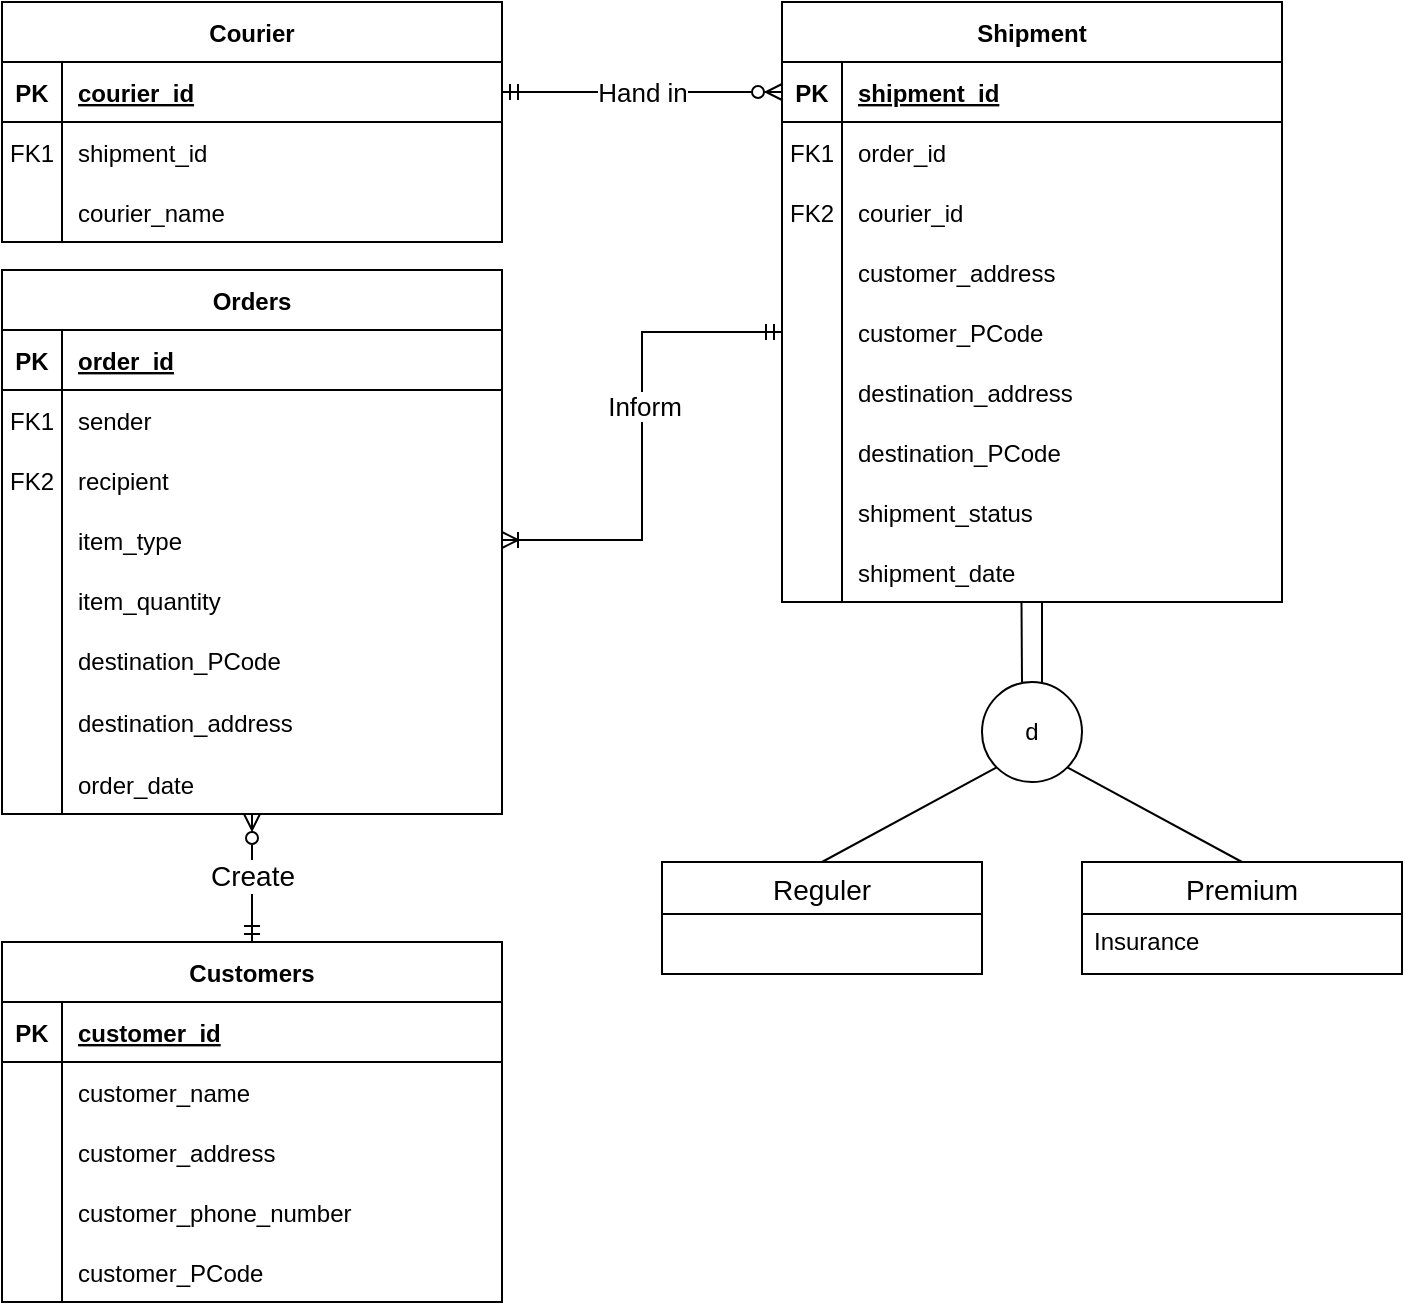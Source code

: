 <mxfile version="15.8.7" type="google" pages="3"><diagram id="R2lEEEUBdFMjLlhIrx00" name="ERD"><mxGraphModel dx="1381" dy="774" grid="1" gridSize="10" guides="1" tooltips="1" connect="1" arrows="1" fold="1" page="1" pageScale="1" pageWidth="827" pageHeight="1169" math="0" shadow="0" extFonts="Permanent Marker^https://fonts.googleapis.com/css?family=Permanent+Marker"><root><mxCell id="0"/><mxCell id="1" parent="0"/><mxCell id="C-vyLk0tnHw3VtMMgP7b-2" value="Orders" style="shape=table;startSize=30;container=1;collapsible=1;childLayout=tableLayout;fixedRows=1;rowLines=0;fontStyle=1;align=center;resizeLast=1;" parent="1" vertex="1"><mxGeometry x="20" y="164" width="250" height="272" as="geometry"><mxRectangle x="60" y="418" width="70" height="30" as="alternateBounds"/></mxGeometry></mxCell><mxCell id="C-vyLk0tnHw3VtMMgP7b-3" value="" style="shape=partialRectangle;collapsible=0;dropTarget=0;pointerEvents=0;fillColor=none;points=[[0,0.5],[1,0.5]];portConstraint=eastwest;top=0;left=0;right=0;bottom=1;" parent="C-vyLk0tnHw3VtMMgP7b-2" vertex="1"><mxGeometry y="30" width="250" height="30" as="geometry"/></mxCell><mxCell id="C-vyLk0tnHw3VtMMgP7b-4" value="PK" style="shape=partialRectangle;overflow=hidden;connectable=0;fillColor=none;top=0;left=0;bottom=0;right=0;fontStyle=1;" parent="C-vyLk0tnHw3VtMMgP7b-3" vertex="1"><mxGeometry width="30" height="30" as="geometry"><mxRectangle width="30" height="30" as="alternateBounds"/></mxGeometry></mxCell><mxCell id="C-vyLk0tnHw3VtMMgP7b-5" value="order_id" style="shape=partialRectangle;overflow=hidden;connectable=0;fillColor=none;top=0;left=0;bottom=0;right=0;align=left;spacingLeft=6;fontStyle=5;" parent="C-vyLk0tnHw3VtMMgP7b-3" vertex="1"><mxGeometry x="30" width="220" height="30" as="geometry"><mxRectangle width="220" height="30" as="alternateBounds"/></mxGeometry></mxCell><mxCell id="C-vyLk0tnHw3VtMMgP7b-6" value="" style="shape=partialRectangle;collapsible=0;dropTarget=0;pointerEvents=0;fillColor=none;points=[[0,0.5],[1,0.5]];portConstraint=eastwest;top=0;left=0;right=0;bottom=0;" parent="C-vyLk0tnHw3VtMMgP7b-2" vertex="1"><mxGeometry y="60" width="250" height="30" as="geometry"/></mxCell><mxCell id="C-vyLk0tnHw3VtMMgP7b-7" value="FK1" style="shape=partialRectangle;overflow=hidden;connectable=0;fillColor=none;top=0;left=0;bottom=0;right=0;" parent="C-vyLk0tnHw3VtMMgP7b-6" vertex="1"><mxGeometry width="30" height="30" as="geometry"><mxRectangle width="30" height="30" as="alternateBounds"/></mxGeometry></mxCell><mxCell id="C-vyLk0tnHw3VtMMgP7b-8" value="sender" style="shape=partialRectangle;overflow=hidden;connectable=0;fillColor=none;top=0;left=0;bottom=0;right=0;align=left;spacingLeft=6;" parent="C-vyLk0tnHw3VtMMgP7b-6" vertex="1"><mxGeometry x="30" width="220" height="30" as="geometry"><mxRectangle width="220" height="30" as="alternateBounds"/></mxGeometry></mxCell><mxCell id="8fF_srTrMdyULCD90t0r-6" value="" style="shape=partialRectangle;collapsible=0;dropTarget=0;pointerEvents=0;fillColor=none;top=0;left=0;bottom=0;right=0;points=[[0,0.5],[1,0.5]];portConstraint=eastwest;" parent="C-vyLk0tnHw3VtMMgP7b-2" vertex="1"><mxGeometry y="90" width="250" height="30" as="geometry"/></mxCell><mxCell id="8fF_srTrMdyULCD90t0r-7" value="FK2" style="shape=partialRectangle;connectable=0;fillColor=none;top=0;left=0;bottom=0;right=0;fontStyle=0;overflow=hidden;" parent="8fF_srTrMdyULCD90t0r-6" vertex="1"><mxGeometry width="30" height="30" as="geometry"><mxRectangle width="30" height="30" as="alternateBounds"/></mxGeometry></mxCell><mxCell id="8fF_srTrMdyULCD90t0r-8" value="recipient" style="shape=partialRectangle;connectable=0;fillColor=none;top=0;left=0;bottom=0;right=0;align=left;spacingLeft=6;fontStyle=0;overflow=hidden;" parent="8fF_srTrMdyULCD90t0r-6" vertex="1"><mxGeometry x="30" width="220" height="30" as="geometry"><mxRectangle width="220" height="30" as="alternateBounds"/></mxGeometry></mxCell><mxCell id="Jbs3caWbMeSFzhspMpIc-8" value="" style="shape=partialRectangle;collapsible=0;dropTarget=0;pointerEvents=0;fillColor=none;top=0;left=0;bottom=0;right=0;points=[[0,0.5],[1,0.5]];portConstraint=eastwest;" parent="C-vyLk0tnHw3VtMMgP7b-2" vertex="1"><mxGeometry y="120" width="250" height="30" as="geometry"/></mxCell><mxCell id="Jbs3caWbMeSFzhspMpIc-9" value="" style="shape=partialRectangle;connectable=0;fillColor=none;top=0;left=0;bottom=0;right=0;editable=1;overflow=hidden;" parent="Jbs3caWbMeSFzhspMpIc-8" vertex="1"><mxGeometry width="30" height="30" as="geometry"><mxRectangle width="30" height="30" as="alternateBounds"/></mxGeometry></mxCell><mxCell id="Jbs3caWbMeSFzhspMpIc-10" value="item_type" style="shape=partialRectangle;connectable=0;fillColor=none;top=0;left=0;bottom=0;right=0;align=left;spacingLeft=6;overflow=hidden;" parent="Jbs3caWbMeSFzhspMpIc-8" vertex="1"><mxGeometry x="30" width="220" height="30" as="geometry"><mxRectangle width="220" height="30" as="alternateBounds"/></mxGeometry></mxCell><mxCell id="vT1didpqwzr0AtC4_oEG-11" value="" style="shape=partialRectangle;collapsible=0;dropTarget=0;pointerEvents=0;fillColor=none;top=0;left=0;bottom=0;right=0;points=[[0,0.5],[1,0.5]];portConstraint=eastwest;fontSize=12;strokeColor=default;" parent="C-vyLk0tnHw3VtMMgP7b-2" vertex="1"><mxGeometry y="150" width="250" height="30" as="geometry"/></mxCell><mxCell id="vT1didpqwzr0AtC4_oEG-12" value="" style="shape=partialRectangle;connectable=0;fillColor=none;top=0;left=0;bottom=0;right=0;editable=1;overflow=hidden;fontSize=12;strokeColor=default;" parent="vT1didpqwzr0AtC4_oEG-11" vertex="1"><mxGeometry width="30" height="30" as="geometry"><mxRectangle width="30" height="30" as="alternateBounds"/></mxGeometry></mxCell><mxCell id="vT1didpqwzr0AtC4_oEG-13" value="item_quantity" style="shape=partialRectangle;connectable=0;fillColor=none;top=0;left=0;bottom=0;right=0;align=left;spacingLeft=6;overflow=hidden;fontSize=12;strokeColor=default;" parent="vT1didpqwzr0AtC4_oEG-11" vertex="1"><mxGeometry x="30" width="220" height="30" as="geometry"><mxRectangle width="220" height="30" as="alternateBounds"/></mxGeometry></mxCell><mxCell id="WpVJ-jAmhZkUrGAzKl-u-2" value="" style="shape=partialRectangle;collapsible=0;dropTarget=0;pointerEvents=0;fillColor=none;top=0;left=0;bottom=0;right=0;points=[[0,0.5],[1,0.5]];portConstraint=eastwest;fontSize=12;strokeColor=default;" parent="C-vyLk0tnHw3VtMMgP7b-2" vertex="1"><mxGeometry y="180" width="250" height="30" as="geometry"/></mxCell><mxCell id="WpVJ-jAmhZkUrGAzKl-u-3" value="" style="shape=partialRectangle;connectable=0;fillColor=none;top=0;left=0;bottom=0;right=0;editable=1;overflow=hidden;fontSize=12;strokeColor=default;" parent="WpVJ-jAmhZkUrGAzKl-u-2" vertex="1"><mxGeometry width="30" height="30" as="geometry"><mxRectangle width="30" height="30" as="alternateBounds"/></mxGeometry></mxCell><mxCell id="WpVJ-jAmhZkUrGAzKl-u-4" value="destination_PCode" style="shape=partialRectangle;connectable=0;fillColor=none;top=0;left=0;bottom=0;right=0;align=left;spacingLeft=6;overflow=hidden;fontSize=12;strokeColor=default;" parent="WpVJ-jAmhZkUrGAzKl-u-2" vertex="1"><mxGeometry x="30" width="220" height="30" as="geometry"><mxRectangle width="220" height="30" as="alternateBounds"/></mxGeometry></mxCell><mxCell id="Jbs3caWbMeSFzhspMpIc-11" value="" style="shape=partialRectangle;collapsible=0;dropTarget=0;pointerEvents=0;fillColor=none;top=0;left=0;bottom=0;right=0;points=[[0,0.5],[1,0.5]];portConstraint=eastwest;" parent="C-vyLk0tnHw3VtMMgP7b-2" vertex="1"><mxGeometry y="210" width="250" height="32" as="geometry"/></mxCell><mxCell id="Jbs3caWbMeSFzhspMpIc-12" value="" style="shape=partialRectangle;connectable=0;fillColor=none;top=0;left=0;bottom=0;right=0;editable=1;overflow=hidden;" parent="Jbs3caWbMeSFzhspMpIc-11" vertex="1"><mxGeometry width="30" height="32" as="geometry"><mxRectangle width="30" height="32" as="alternateBounds"/></mxGeometry></mxCell><mxCell id="Jbs3caWbMeSFzhspMpIc-13" value="destination_address" style="shape=partialRectangle;connectable=0;fillColor=none;top=0;left=0;bottom=0;right=0;align=left;spacingLeft=6;overflow=hidden;" parent="Jbs3caWbMeSFzhspMpIc-11" vertex="1"><mxGeometry x="30" width="220" height="32" as="geometry"><mxRectangle width="220" height="32" as="alternateBounds"/></mxGeometry></mxCell><mxCell id="ncizjh-vCL2Z44_5xZqJ-20" value="" style="shape=partialRectangle;collapsible=0;dropTarget=0;pointerEvents=0;fillColor=none;top=0;left=0;bottom=0;right=0;points=[[0,0.5],[1,0.5]];portConstraint=eastwest;fontSize=13;strokeColor=default;" parent="C-vyLk0tnHw3VtMMgP7b-2" vertex="1"><mxGeometry y="242" width="250" height="30" as="geometry"/></mxCell><mxCell id="ncizjh-vCL2Z44_5xZqJ-21" value="" style="shape=partialRectangle;connectable=0;fillColor=none;top=0;left=0;bottom=0;right=0;editable=1;overflow=hidden;fontSize=13;strokeColor=default;" parent="ncizjh-vCL2Z44_5xZqJ-20" vertex="1"><mxGeometry width="30" height="30" as="geometry"><mxRectangle width="30" height="30" as="alternateBounds"/></mxGeometry></mxCell><mxCell id="ncizjh-vCL2Z44_5xZqJ-22" value="order_date" style="shape=partialRectangle;connectable=0;fillColor=none;top=0;left=0;bottom=0;right=0;align=left;spacingLeft=6;overflow=hidden;fontSize=12;strokeColor=default;" parent="ncizjh-vCL2Z44_5xZqJ-20" vertex="1"><mxGeometry x="30" width="220" height="30" as="geometry"><mxRectangle width="220" height="30" as="alternateBounds"/></mxGeometry></mxCell><mxCell id="C-vyLk0tnHw3VtMMgP7b-13" value="Courier" style="shape=table;startSize=30;container=1;collapsible=1;childLayout=tableLayout;fixedRows=1;rowLines=0;fontStyle=1;align=center;resizeLast=1;" parent="1" vertex="1"><mxGeometry x="20" y="30" width="250" height="120" as="geometry"/></mxCell><mxCell id="C-vyLk0tnHw3VtMMgP7b-14" value="" style="shape=partialRectangle;collapsible=0;dropTarget=0;pointerEvents=0;fillColor=none;points=[[0,0.5],[1,0.5]];portConstraint=eastwest;top=0;left=0;right=0;bottom=1;" parent="C-vyLk0tnHw3VtMMgP7b-13" vertex="1"><mxGeometry y="30" width="250" height="30" as="geometry"/></mxCell><mxCell id="C-vyLk0tnHw3VtMMgP7b-15" value="PK" style="shape=partialRectangle;overflow=hidden;connectable=0;fillColor=none;top=0;left=0;bottom=0;right=0;fontStyle=1;" parent="C-vyLk0tnHw3VtMMgP7b-14" vertex="1"><mxGeometry width="30" height="30" as="geometry"><mxRectangle width="30" height="30" as="alternateBounds"/></mxGeometry></mxCell><mxCell id="C-vyLk0tnHw3VtMMgP7b-16" value="courier_id" style="shape=partialRectangle;overflow=hidden;connectable=0;fillColor=none;top=0;left=0;bottom=0;right=0;align=left;spacingLeft=6;fontStyle=5;" parent="C-vyLk0tnHw3VtMMgP7b-14" vertex="1"><mxGeometry x="30" width="220" height="30" as="geometry"><mxRectangle width="220" height="30" as="alternateBounds"/></mxGeometry></mxCell><mxCell id="C-vyLk0tnHw3VtMMgP7b-17" value="" style="shape=partialRectangle;collapsible=0;dropTarget=0;pointerEvents=0;fillColor=none;points=[[0,0.5],[1,0.5]];portConstraint=eastwest;top=0;left=0;right=0;bottom=0;" parent="C-vyLk0tnHw3VtMMgP7b-13" vertex="1"><mxGeometry y="60" width="250" height="30" as="geometry"/></mxCell><mxCell id="C-vyLk0tnHw3VtMMgP7b-18" value="FK1" style="shape=partialRectangle;overflow=hidden;connectable=0;fillColor=none;top=0;left=0;bottom=0;right=0;" parent="C-vyLk0tnHw3VtMMgP7b-17" vertex="1"><mxGeometry width="30" height="30" as="geometry"><mxRectangle width="30" height="30" as="alternateBounds"/></mxGeometry></mxCell><mxCell id="C-vyLk0tnHw3VtMMgP7b-19" value="shipment_id" style="shape=partialRectangle;overflow=hidden;connectable=0;fillColor=none;top=0;left=0;bottom=0;right=0;align=left;spacingLeft=6;" parent="C-vyLk0tnHw3VtMMgP7b-17" vertex="1"><mxGeometry x="30" width="220" height="30" as="geometry"><mxRectangle width="220" height="30" as="alternateBounds"/></mxGeometry></mxCell><mxCell id="Jbs3caWbMeSFzhspMpIc-14" value="" style="shape=partialRectangle;collapsible=0;dropTarget=0;pointerEvents=0;fillColor=none;top=0;left=0;bottom=0;right=0;points=[[0,0.5],[1,0.5]];portConstraint=eastwest;" parent="C-vyLk0tnHw3VtMMgP7b-13" vertex="1"><mxGeometry y="90" width="250" height="30" as="geometry"/></mxCell><mxCell id="Jbs3caWbMeSFzhspMpIc-15" value="" style="shape=partialRectangle;connectable=0;fillColor=none;top=0;left=0;bottom=0;right=0;editable=1;overflow=hidden;" parent="Jbs3caWbMeSFzhspMpIc-14" vertex="1"><mxGeometry width="30" height="30" as="geometry"><mxRectangle width="30" height="30" as="alternateBounds"/></mxGeometry></mxCell><mxCell id="Jbs3caWbMeSFzhspMpIc-16" value="courier_name" style="shape=partialRectangle;connectable=0;fillColor=none;top=0;left=0;bottom=0;right=0;align=left;spacingLeft=6;overflow=hidden;" parent="Jbs3caWbMeSFzhspMpIc-14" vertex="1"><mxGeometry x="30" width="220" height="30" as="geometry"><mxRectangle width="220" height="30" as="alternateBounds"/></mxGeometry></mxCell><mxCell id="W_cTdYuEQHFKqtjMRpfC-1" style="edgeStyle=orthogonalEdgeStyle;rounded=0;orthogonalLoop=1;jettySize=auto;html=1;exitX=0.5;exitY=0;exitDx=0;exitDy=0;entryX=0.5;entryY=1;entryDx=0;entryDy=0;endArrow=ERzeroToMany;endFill=0;startArrow=ERmandOne;startFill=0;" parent="1" source="C-vyLk0tnHw3VtMMgP7b-23" target="C-vyLk0tnHw3VtMMgP7b-2" edge="1"><mxGeometry relative="1" as="geometry"><mxPoint x="240" y="436" as="sourcePoint"/></mxGeometry></mxCell><mxCell id="ncizjh-vCL2Z44_5xZqJ-1" value="Create" style="edgeLabel;html=1;align=center;verticalAlign=middle;resizable=0;points=[];fontSize=14;" parent="W_cTdYuEQHFKqtjMRpfC-1" vertex="1" connectable="0"><mxGeometry x="-0.211" relative="1" as="geometry"><mxPoint y="-8" as="offset"/></mxGeometry></mxCell><mxCell id="C-vyLk0tnHw3VtMMgP7b-23" value="Customers" style="shape=table;startSize=30;container=1;collapsible=1;childLayout=tableLayout;fixedRows=1;rowLines=0;fontStyle=1;align=center;resizeLast=1;" parent="1" vertex="1"><mxGeometry x="20" y="500" width="250" height="180" as="geometry"><mxRectangle x="60" y="710" width="100" height="30" as="alternateBounds"/></mxGeometry></mxCell><mxCell id="C-vyLk0tnHw3VtMMgP7b-24" value="" style="shape=partialRectangle;collapsible=0;dropTarget=0;pointerEvents=0;fillColor=none;points=[[0,0.5],[1,0.5]];portConstraint=eastwest;top=0;left=0;right=0;bottom=1;" parent="C-vyLk0tnHw3VtMMgP7b-23" vertex="1"><mxGeometry y="30" width="250" height="30" as="geometry"/></mxCell><mxCell id="C-vyLk0tnHw3VtMMgP7b-25" value="PK" style="shape=partialRectangle;overflow=hidden;connectable=0;fillColor=none;top=0;left=0;bottom=0;right=0;fontStyle=1;" parent="C-vyLk0tnHw3VtMMgP7b-24" vertex="1"><mxGeometry width="30" height="30" as="geometry"><mxRectangle width="30" height="30" as="alternateBounds"/></mxGeometry></mxCell><mxCell id="C-vyLk0tnHw3VtMMgP7b-26" value="customer_id" style="shape=partialRectangle;overflow=hidden;connectable=0;fillColor=none;top=0;left=0;bottom=0;right=0;align=left;spacingLeft=6;fontStyle=5;" parent="C-vyLk0tnHw3VtMMgP7b-24" vertex="1"><mxGeometry x="30" width="220" height="30" as="geometry"><mxRectangle width="220" height="30" as="alternateBounds"/></mxGeometry></mxCell><mxCell id="C-vyLk0tnHw3VtMMgP7b-27" value="" style="shape=partialRectangle;collapsible=0;dropTarget=0;pointerEvents=0;fillColor=none;points=[[0,0.5],[1,0.5]];portConstraint=eastwest;top=0;left=0;right=0;bottom=0;" parent="C-vyLk0tnHw3VtMMgP7b-23" vertex="1"><mxGeometry y="60" width="250" height="30" as="geometry"/></mxCell><mxCell id="C-vyLk0tnHw3VtMMgP7b-28" value="" style="shape=partialRectangle;overflow=hidden;connectable=0;fillColor=none;top=0;left=0;bottom=0;right=0;" parent="C-vyLk0tnHw3VtMMgP7b-27" vertex="1"><mxGeometry width="30" height="30" as="geometry"><mxRectangle width="30" height="30" as="alternateBounds"/></mxGeometry></mxCell><mxCell id="C-vyLk0tnHw3VtMMgP7b-29" value="customer_name" style="shape=partialRectangle;overflow=hidden;connectable=0;fillColor=none;top=0;left=0;bottom=0;right=0;align=left;spacingLeft=6;" parent="C-vyLk0tnHw3VtMMgP7b-27" vertex="1"><mxGeometry x="30" width="220" height="30" as="geometry"><mxRectangle width="220" height="30" as="alternateBounds"/></mxGeometry></mxCell><mxCell id="Jbs3caWbMeSFzhspMpIc-2" value="" style="shape=partialRectangle;collapsible=0;dropTarget=0;pointerEvents=0;fillColor=none;top=0;left=0;bottom=0;right=0;points=[[0,0.5],[1,0.5]];portConstraint=eastwest;" parent="C-vyLk0tnHw3VtMMgP7b-23" vertex="1"><mxGeometry y="90" width="250" height="30" as="geometry"/></mxCell><mxCell id="Jbs3caWbMeSFzhspMpIc-3" value="" style="shape=partialRectangle;connectable=0;fillColor=none;top=0;left=0;bottom=0;right=0;editable=1;overflow=hidden;" parent="Jbs3caWbMeSFzhspMpIc-2" vertex="1"><mxGeometry width="30" height="30" as="geometry"><mxRectangle width="30" height="30" as="alternateBounds"/></mxGeometry></mxCell><mxCell id="Jbs3caWbMeSFzhspMpIc-4" value="customer_address" style="shape=partialRectangle;connectable=0;fillColor=none;top=0;left=0;bottom=0;right=0;align=left;spacingLeft=6;overflow=hidden;" parent="Jbs3caWbMeSFzhspMpIc-2" vertex="1"><mxGeometry x="30" width="220" height="30" as="geometry"><mxRectangle width="220" height="30" as="alternateBounds"/></mxGeometry></mxCell><mxCell id="vT1didpqwzr0AtC4_oEG-2" value="" style="shape=partialRectangle;collapsible=0;dropTarget=0;pointerEvents=0;fillColor=none;top=0;left=0;bottom=0;right=0;points=[[0,0.5],[1,0.5]];portConstraint=eastwest;fontSize=12;strokeColor=default;" parent="C-vyLk0tnHw3VtMMgP7b-23" vertex="1"><mxGeometry y="120" width="250" height="30" as="geometry"/></mxCell><mxCell id="vT1didpqwzr0AtC4_oEG-3" value="" style="shape=partialRectangle;connectable=0;fillColor=none;top=0;left=0;bottom=0;right=0;editable=1;overflow=hidden;fontSize=12;strokeColor=default;" parent="vT1didpqwzr0AtC4_oEG-2" vertex="1"><mxGeometry width="30" height="30" as="geometry"><mxRectangle width="30" height="30" as="alternateBounds"/></mxGeometry></mxCell><mxCell id="vT1didpqwzr0AtC4_oEG-4" value="customer_phone_number" style="shape=partialRectangle;connectable=0;fillColor=none;top=0;left=0;bottom=0;right=0;align=left;spacingLeft=6;overflow=hidden;fontSize=12;strokeColor=default;" parent="vT1didpqwzr0AtC4_oEG-2" vertex="1"><mxGeometry x="30" width="220" height="30" as="geometry"><mxRectangle width="220" height="30" as="alternateBounds"/></mxGeometry></mxCell><mxCell id="qgjvljppOc-wL089LKlb-2" value="" style="shape=partialRectangle;collapsible=0;dropTarget=0;pointerEvents=0;fillColor=none;top=0;left=0;bottom=0;right=0;points=[[0,0.5],[1,0.5]];portConstraint=eastwest;fontSize=12;strokeColor=default;" parent="C-vyLk0tnHw3VtMMgP7b-23" vertex="1"><mxGeometry y="150" width="250" height="30" as="geometry"/></mxCell><mxCell id="qgjvljppOc-wL089LKlb-3" value="" style="shape=partialRectangle;connectable=0;fillColor=none;top=0;left=0;bottom=0;right=0;editable=1;overflow=hidden;fontSize=12;strokeColor=default;" parent="qgjvljppOc-wL089LKlb-2" vertex="1"><mxGeometry width="30" height="30" as="geometry"><mxRectangle width="30" height="30" as="alternateBounds"/></mxGeometry></mxCell><mxCell id="qgjvljppOc-wL089LKlb-4" value="customer_PCode" style="shape=partialRectangle;connectable=0;fillColor=none;top=0;left=0;bottom=0;right=0;align=left;spacingLeft=6;overflow=hidden;fontSize=12;strokeColor=default;" parent="qgjvljppOc-wL089LKlb-2" vertex="1"><mxGeometry x="30" width="220" height="30" as="geometry"><mxRectangle width="220" height="30" as="alternateBounds"/></mxGeometry></mxCell><mxCell id="BJiH0BenLRP0wlUnweio-15" value="Shipment" style="shape=table;startSize=30;container=1;collapsible=1;childLayout=tableLayout;fixedRows=1;rowLines=0;fontStyle=1;align=center;resizeLast=1;" parent="1" vertex="1"><mxGeometry x="410" y="30" width="250" height="300" as="geometry"/></mxCell><mxCell id="BJiH0BenLRP0wlUnweio-16" value="" style="shape=partialRectangle;collapsible=0;dropTarget=0;pointerEvents=0;fillColor=none;points=[[0,0.5],[1,0.5]];portConstraint=eastwest;top=0;left=0;right=0;bottom=1;" parent="BJiH0BenLRP0wlUnweio-15" vertex="1"><mxGeometry y="30" width="250" height="30" as="geometry"/></mxCell><mxCell id="BJiH0BenLRP0wlUnweio-17" value="PK" style="shape=partialRectangle;overflow=hidden;connectable=0;fillColor=none;top=0;left=0;bottom=0;right=0;fontStyle=1;" parent="BJiH0BenLRP0wlUnweio-16" vertex="1"><mxGeometry width="30" height="30" as="geometry"><mxRectangle width="30" height="30" as="alternateBounds"/></mxGeometry></mxCell><mxCell id="BJiH0BenLRP0wlUnweio-18" value="shipment_id" style="shape=partialRectangle;overflow=hidden;connectable=0;fillColor=none;top=0;left=0;bottom=0;right=0;align=left;spacingLeft=6;fontStyle=5;" parent="BJiH0BenLRP0wlUnweio-16" vertex="1"><mxGeometry x="30" width="220" height="30" as="geometry"><mxRectangle width="220" height="30" as="alternateBounds"/></mxGeometry></mxCell><mxCell id="BJiH0BenLRP0wlUnweio-19" value="" style="shape=partialRectangle;collapsible=0;dropTarget=0;pointerEvents=0;fillColor=none;points=[[0,0.5],[1,0.5]];portConstraint=eastwest;top=0;left=0;right=0;bottom=0;" parent="BJiH0BenLRP0wlUnweio-15" vertex="1"><mxGeometry y="60" width="250" height="30" as="geometry"/></mxCell><mxCell id="BJiH0BenLRP0wlUnweio-20" value="FK1" style="shape=partialRectangle;overflow=hidden;connectable=0;fillColor=none;top=0;left=0;bottom=0;right=0;" parent="BJiH0BenLRP0wlUnweio-19" vertex="1"><mxGeometry width="30" height="30" as="geometry"><mxRectangle width="30" height="30" as="alternateBounds"/></mxGeometry></mxCell><mxCell id="BJiH0BenLRP0wlUnweio-21" value="order_id" style="shape=partialRectangle;overflow=hidden;connectable=0;fillColor=none;top=0;left=0;bottom=0;right=0;align=left;spacingLeft=6;" parent="BJiH0BenLRP0wlUnweio-19" vertex="1"><mxGeometry x="30" width="220" height="30" as="geometry"><mxRectangle width="220" height="30" as="alternateBounds"/></mxGeometry></mxCell><mxCell id="Jbs3caWbMeSFzhspMpIc-17" value="" style="shape=partialRectangle;collapsible=0;dropTarget=0;pointerEvents=0;fillColor=none;top=0;left=0;bottom=0;right=0;points=[[0,0.5],[1,0.5]];portConstraint=eastwest;" parent="BJiH0BenLRP0wlUnweio-15" vertex="1"><mxGeometry y="90" width="250" height="30" as="geometry"/></mxCell><mxCell id="Jbs3caWbMeSFzhspMpIc-18" value="FK2" style="shape=partialRectangle;connectable=0;fillColor=none;top=0;left=0;bottom=0;right=0;editable=1;overflow=hidden;" parent="Jbs3caWbMeSFzhspMpIc-17" vertex="1"><mxGeometry width="30" height="30" as="geometry"><mxRectangle width="30" height="30" as="alternateBounds"/></mxGeometry></mxCell><mxCell id="Jbs3caWbMeSFzhspMpIc-19" value="courier_id" style="shape=partialRectangle;connectable=0;fillColor=none;top=0;left=0;bottom=0;right=0;align=left;spacingLeft=6;overflow=hidden;" parent="Jbs3caWbMeSFzhspMpIc-17" vertex="1"><mxGeometry x="30" width="220" height="30" as="geometry"><mxRectangle width="220" height="30" as="alternateBounds"/></mxGeometry></mxCell><mxCell id="Jbs3caWbMeSFzhspMpIc-20" value="" style="shape=partialRectangle;collapsible=0;dropTarget=0;pointerEvents=0;fillColor=none;top=0;left=0;bottom=0;right=0;points=[[0,0.5],[1,0.5]];portConstraint=eastwest;" parent="BJiH0BenLRP0wlUnweio-15" vertex="1"><mxGeometry y="120" width="250" height="30" as="geometry"/></mxCell><mxCell id="Jbs3caWbMeSFzhspMpIc-21" value="" style="shape=partialRectangle;connectable=0;fillColor=none;top=0;left=0;bottom=0;right=0;editable=1;overflow=hidden;" parent="Jbs3caWbMeSFzhspMpIc-20" vertex="1"><mxGeometry width="30" height="30" as="geometry"><mxRectangle width="30" height="30" as="alternateBounds"/></mxGeometry></mxCell><mxCell id="Jbs3caWbMeSFzhspMpIc-22" value="customer_address" style="shape=partialRectangle;connectable=0;fillColor=none;top=0;left=0;bottom=0;right=0;align=left;spacingLeft=6;overflow=hidden;" parent="Jbs3caWbMeSFzhspMpIc-20" vertex="1"><mxGeometry x="30" width="220" height="30" as="geometry"><mxRectangle width="220" height="30" as="alternateBounds"/></mxGeometry></mxCell><mxCell id="-dJiAxr1wzeNkjt6X05B-2" value="" style="shape=partialRectangle;collapsible=0;dropTarget=0;pointerEvents=0;fillColor=none;top=0;left=0;bottom=0;right=0;points=[[0,0.5],[1,0.5]];portConstraint=eastwest;fontSize=12;strokeColor=default;" parent="BJiH0BenLRP0wlUnweio-15" vertex="1"><mxGeometry y="150" width="250" height="30" as="geometry"/></mxCell><mxCell id="-dJiAxr1wzeNkjt6X05B-3" value="" style="shape=partialRectangle;connectable=0;fillColor=none;top=0;left=0;bottom=0;right=0;editable=1;overflow=hidden;fontSize=12;strokeColor=default;" parent="-dJiAxr1wzeNkjt6X05B-2" vertex="1"><mxGeometry width="30" height="30" as="geometry"><mxRectangle width="30" height="30" as="alternateBounds"/></mxGeometry></mxCell><mxCell id="-dJiAxr1wzeNkjt6X05B-4" value="customer_PCode" style="shape=partialRectangle;connectable=0;fillColor=none;top=0;left=0;bottom=0;right=0;align=left;spacingLeft=6;overflow=hidden;fontSize=12;strokeColor=default;" parent="-dJiAxr1wzeNkjt6X05B-2" vertex="1"><mxGeometry x="30" width="220" height="30" as="geometry"><mxRectangle width="220" height="30" as="alternateBounds"/></mxGeometry></mxCell><mxCell id="Jbs3caWbMeSFzhspMpIc-23" value="" style="shape=partialRectangle;collapsible=0;dropTarget=0;pointerEvents=0;fillColor=none;top=0;left=0;bottom=0;right=0;points=[[0,0.5],[1,0.5]];portConstraint=eastwest;" parent="BJiH0BenLRP0wlUnweio-15" vertex="1"><mxGeometry y="180" width="250" height="30" as="geometry"/></mxCell><mxCell id="Jbs3caWbMeSFzhspMpIc-24" value="" style="shape=partialRectangle;connectable=0;fillColor=none;top=0;left=0;bottom=0;right=0;editable=1;overflow=hidden;" parent="Jbs3caWbMeSFzhspMpIc-23" vertex="1"><mxGeometry width="30" height="30" as="geometry"><mxRectangle width="30" height="30" as="alternateBounds"/></mxGeometry></mxCell><mxCell id="Jbs3caWbMeSFzhspMpIc-25" value="destination_address" style="shape=partialRectangle;connectable=0;fillColor=none;top=0;left=0;bottom=0;right=0;align=left;spacingLeft=6;overflow=hidden;" parent="Jbs3caWbMeSFzhspMpIc-23" vertex="1"><mxGeometry x="30" width="220" height="30" as="geometry"><mxRectangle width="220" height="30" as="alternateBounds"/></mxGeometry></mxCell><mxCell id="ClBY_qPqI5vLOMBp7WwZ-2" value="" style="shape=partialRectangle;collapsible=0;dropTarget=0;pointerEvents=0;fillColor=none;top=0;left=0;bottom=0;right=0;points=[[0,0.5],[1,0.5]];portConstraint=eastwest;fontSize=12;strokeColor=default;" parent="BJiH0BenLRP0wlUnweio-15" vertex="1"><mxGeometry y="210" width="250" height="30" as="geometry"/></mxCell><mxCell id="ClBY_qPqI5vLOMBp7WwZ-3" value="" style="shape=partialRectangle;connectable=0;fillColor=none;top=0;left=0;bottom=0;right=0;editable=1;overflow=hidden;fontSize=12;strokeColor=default;" parent="ClBY_qPqI5vLOMBp7WwZ-2" vertex="1"><mxGeometry width="30" height="30" as="geometry"><mxRectangle width="30" height="30" as="alternateBounds"/></mxGeometry></mxCell><mxCell id="ClBY_qPqI5vLOMBp7WwZ-4" value="destination_PCode" style="shape=partialRectangle;connectable=0;fillColor=none;top=0;left=0;bottom=0;right=0;align=left;spacingLeft=6;overflow=hidden;fontSize=12;strokeColor=default;" parent="ClBY_qPqI5vLOMBp7WwZ-2" vertex="1"><mxGeometry x="30" width="220" height="30" as="geometry"><mxRectangle width="220" height="30" as="alternateBounds"/></mxGeometry></mxCell><mxCell id="8APWcM-vwEVH5GGipn9F-2" value="" style="shape=partialRectangle;collapsible=0;dropTarget=0;pointerEvents=0;fillColor=none;top=0;left=0;bottom=0;right=0;points=[[0,0.5],[1,0.5]];portConstraint=eastwest;fontSize=12;strokeColor=default;" parent="BJiH0BenLRP0wlUnweio-15" vertex="1"><mxGeometry y="240" width="250" height="30" as="geometry"/></mxCell><mxCell id="8APWcM-vwEVH5GGipn9F-3" value="" style="shape=partialRectangle;connectable=0;fillColor=none;top=0;left=0;bottom=0;right=0;editable=1;overflow=hidden;fontSize=12;strokeColor=default;" parent="8APWcM-vwEVH5GGipn9F-2" vertex="1"><mxGeometry width="30" height="30" as="geometry"><mxRectangle width="30" height="30" as="alternateBounds"/></mxGeometry></mxCell><mxCell id="8APWcM-vwEVH5GGipn9F-4" value="shipment_status" style="shape=partialRectangle;connectable=0;fillColor=none;top=0;left=0;bottom=0;right=0;align=left;spacingLeft=6;overflow=hidden;fontSize=12;strokeColor=default;" parent="8APWcM-vwEVH5GGipn9F-2" vertex="1"><mxGeometry x="30" width="220" height="30" as="geometry"><mxRectangle width="220" height="30" as="alternateBounds"/></mxGeometry></mxCell><mxCell id="Jbs3caWbMeSFzhspMpIc-26" value="" style="shape=partialRectangle;collapsible=0;dropTarget=0;pointerEvents=0;fillColor=none;top=0;left=0;bottom=0;right=0;points=[[0,0.5],[1,0.5]];portConstraint=eastwest;" parent="BJiH0BenLRP0wlUnweio-15" vertex="1"><mxGeometry y="270" width="250" height="30" as="geometry"/></mxCell><mxCell id="Jbs3caWbMeSFzhspMpIc-27" value="" style="shape=partialRectangle;connectable=0;fillColor=none;top=0;left=0;bottom=0;right=0;editable=1;overflow=hidden;" parent="Jbs3caWbMeSFzhspMpIc-26" vertex="1"><mxGeometry width="30" height="30" as="geometry"><mxRectangle width="30" height="30" as="alternateBounds"/></mxGeometry></mxCell><mxCell id="Jbs3caWbMeSFzhspMpIc-28" value="shipment_date" style="shape=partialRectangle;connectable=0;fillColor=none;top=0;left=0;bottom=0;right=0;align=left;spacingLeft=6;overflow=hidden;" parent="Jbs3caWbMeSFzhspMpIc-26" vertex="1"><mxGeometry x="30" width="220" height="30" as="geometry"><mxRectangle width="220" height="30" as="alternateBounds"/></mxGeometry></mxCell><mxCell id="Jbs3caWbMeSFzhspMpIc-29" value="d" style="ellipse;whiteSpace=wrap;html=1;aspect=fixed;" parent="1" vertex="1"><mxGeometry x="510" y="370" width="50" height="50" as="geometry"/></mxCell><mxCell id="Jbs3caWbMeSFzhspMpIc-44" value="Reguler" style="swimlane;fontStyle=0;childLayout=stackLayout;horizontal=1;startSize=26;horizontalStack=0;resizeParent=1;resizeParentMax=0;resizeLast=0;collapsible=1;marginBottom=0;align=center;fontSize=14;" parent="1" vertex="1"><mxGeometry x="350" y="460" width="160" height="56" as="geometry"/></mxCell><mxCell id="Jbs3caWbMeSFzhspMpIc-48" value="Premium" style="swimlane;fontStyle=0;childLayout=stackLayout;horizontal=1;startSize=26;horizontalStack=0;resizeParent=1;resizeParentMax=0;resizeLast=0;collapsible=1;marginBottom=0;align=center;fontSize=14;" parent="1" vertex="1"><mxGeometry x="560" y="460" width="160" height="56" as="geometry"/></mxCell><mxCell id="Jbs3caWbMeSFzhspMpIc-53" value="Insurance" style="text;strokeColor=none;fillColor=none;spacingLeft=4;spacingRight=4;overflow=hidden;rotatable=0;points=[[0,0.5],[1,0.5]];portConstraint=eastwest;fontSize=12;" parent="Jbs3caWbMeSFzhspMpIc-48" vertex="1"><mxGeometry y="26" width="160" height="30" as="geometry"/></mxCell><mxCell id="Jbs3caWbMeSFzhspMpIc-56" value="" style="endArrow=none;html=1;rounded=0;entryX=0.479;entryY=1;entryDx=0;entryDy=0;exitX=0.5;exitY=0;exitDx=0;exitDy=0;entryPerimeter=0;" parent="1" target="Jbs3caWbMeSFzhspMpIc-26" edge="1"><mxGeometry width="50" height="50" relative="1" as="geometry"><mxPoint x="530" y="370" as="sourcePoint"/><mxPoint x="529.75" y="380.18" as="targetPoint"/></mxGeometry></mxCell><mxCell id="Jbs3caWbMeSFzhspMpIc-57" value="" style="endArrow=none;html=1;rounded=0;entryX=0.52;entryY=1;entryDx=0;entryDy=0;entryPerimeter=0;" parent="1" target="Jbs3caWbMeSFzhspMpIc-26" edge="1"><mxGeometry width="50" height="50" relative="1" as="geometry"><mxPoint x="540" y="370" as="sourcePoint"/><mxPoint x="540" y="379.61" as="targetPoint"/></mxGeometry></mxCell><mxCell id="Jbs3caWbMeSFzhspMpIc-58" value="" style="endArrow=none;html=1;rounded=0;entryX=0.5;entryY=0;entryDx=0;entryDy=0;exitX=0;exitY=1;exitDx=0;exitDy=0;" parent="1" source="Jbs3caWbMeSFzhspMpIc-29" target="Jbs3caWbMeSFzhspMpIc-44" edge="1"><mxGeometry relative="1" as="geometry"><mxPoint x="430" y="290" as="sourcePoint"/><mxPoint x="590" y="290" as="targetPoint"/></mxGeometry></mxCell><mxCell id="Jbs3caWbMeSFzhspMpIc-60" value="" style="endArrow=none;html=1;rounded=0;entryX=0.5;entryY=0;entryDx=0;entryDy=0;exitX=1;exitY=1;exitDx=0;exitDy=0;" parent="1" source="Jbs3caWbMeSFzhspMpIc-29" target="Jbs3caWbMeSFzhspMpIc-48" edge="1"><mxGeometry relative="1" as="geometry"><mxPoint x="527.322" y="422.678" as="sourcePoint"/><mxPoint x="440" y="470" as="targetPoint"/></mxGeometry></mxCell><mxCell id="Jbs3caWbMeSFzhspMpIc-74" value="" style="edgeStyle=entityRelationEdgeStyle;fontSize=12;html=1;endArrow=ERzeroToMany;startArrow=ERmandOne;rounded=0;exitX=1;exitY=0.5;exitDx=0;exitDy=0;entryX=0;entryY=0.5;entryDx=0;entryDy=0;" parent="1" source="C-vyLk0tnHw3VtMMgP7b-14" target="BJiH0BenLRP0wlUnweio-16" edge="1"><mxGeometry width="100" height="100" relative="1" as="geometry"><mxPoint x="540" y="525" as="sourcePoint"/><mxPoint x="220" y="525" as="targetPoint"/></mxGeometry></mxCell><mxCell id="Jbs3caWbMeSFzhspMpIc-75" value="Hand in" style="edgeLabel;html=1;align=center;verticalAlign=middle;resizable=0;points=[];fontSize=13;" parent="Jbs3caWbMeSFzhspMpIc-74" vertex="1" connectable="0"><mxGeometry x="0.028" y="-3" relative="1" as="geometry"><mxPoint x="-2" y="-3" as="offset"/></mxGeometry></mxCell><mxCell id="xa97up2dMjtl6bKPEKdy-1" style="edgeStyle=orthogonalEdgeStyle;rounded=0;orthogonalLoop=1;jettySize=auto;html=1;exitX=1;exitY=0.5;exitDx=0;exitDy=0;entryX=0;entryY=0.5;entryDx=0;entryDy=0;endArrow=ERmandOne;endFill=0;startArrow=ERoneToMany;startFill=0;" parent="1" source="Jbs3caWbMeSFzhspMpIc-8" target="-dJiAxr1wzeNkjt6X05B-2" edge="1"><mxGeometry relative="1" as="geometry"/></mxCell><mxCell id="xa97up2dMjtl6bKPEKdy-2" value="Inform" style="edgeLabel;html=1;align=center;verticalAlign=middle;resizable=0;points=[];fontSize=13;" parent="xa97up2dMjtl6bKPEKdy-1" vertex="1" connectable="0"><mxGeometry x="0.125" y="-1" relative="1" as="geometry"><mxPoint as="offset"/></mxGeometry></mxCell><mxCell id="ncizjh-vCL2Z44_5xZqJ-10" value="" style="shape=partialRectangle;collapsible=0;dropTarget=0;pointerEvents=0;fillColor=none;top=0;left=0;bottom=0;right=0;points=[[0,0.5],[1,0.5]];portConstraint=eastwest;" parent="1" vertex="1"><mxGeometry x="20" y="388" width="250" height="30" as="geometry"/></mxCell><mxCell id="ncizjh-vCL2Z44_5xZqJ-11" value="" style="shape=partialRectangle;connectable=0;fillColor=none;top=0;left=0;bottom=0;right=0;editable=1;overflow=hidden;" parent="ncizjh-vCL2Z44_5xZqJ-10" vertex="1"><mxGeometry width="30" height="30" as="geometry"><mxRectangle width="30" height="30" as="alternateBounds"/></mxGeometry></mxCell><mxCell id="ncizjh-vCL2Z44_5xZqJ-17" value="" style="line;strokeWidth=1;rotatable=0;dashed=0;labelPosition=right;align=left;verticalAlign=middle;spacingTop=0;spacingLeft=6;points=[];portConstraint=eastwest;fontSize=13;" parent="1" vertex="1"><mxGeometry x="50" y="380" height="10" as="geometry"/></mxCell></root></mxGraphModel></diagram><diagram id="QAV4Y3c2jkZnFOcJ2KG3" name="Relational Table"><mxGraphModel dx="3471" dy="1290" grid="1" gridSize="10" guides="1" tooltips="1" connect="1" arrows="1" fold="1" page="1" pageScale="1" pageWidth="1169" pageHeight="827" math="0" shadow="0"><root><mxCell id="0VqlFJgJVdMKdhbCD7Js-0"/><mxCell id="0VqlFJgJVdMKdhbCD7Js-1" parent="0VqlFJgJVdMKdhbCD7Js-0"/><mxCell id="haPr1nzrGt6NxctuUQ_x-0" value="&lt;u&gt;Customer_ID&lt;/u&gt;" style="rounded=0;whiteSpace=wrap;html=1;" parent="0VqlFJgJVdMKdhbCD7Js-1" vertex="1"><mxGeometry x="-1100" y="40" width="120" height="60" as="geometry"/></mxCell><mxCell id="VgB7d7XEwwQd-RfTzys--0" value="Customer_name" style="rounded=0;whiteSpace=wrap;html=1;" parent="0VqlFJgJVdMKdhbCD7Js-1" vertex="1"><mxGeometry x="-980" y="40" width="120" height="60" as="geometry"/></mxCell><mxCell id="G65WwjVAv2Q0pn3ujfTH-0" value="Customer_address" style="rounded=0;whiteSpace=wrap;html=1;" parent="0VqlFJgJVdMKdhbCD7Js-1" vertex="1"><mxGeometry x="-860" y="40" width="120" height="60" as="geometry"/></mxCell><mxCell id="jdQ1kEBbx0KsePxWwqxX-0" value="Customers" style="text;html=1;align=center;verticalAlign=middle;resizable=0;points=[];autosize=1;strokeColor=none;fillColor=none;" parent="0VqlFJgJVdMKdhbCD7Js-1" vertex="1"><mxGeometry x="-1100" y="20" width="70" height="20" as="geometry"/></mxCell><mxCell id="jdQ1kEBbx0KsePxWwqxX-3" value="Customer_PCode" style="rounded=0;whiteSpace=wrap;html=1;" parent="0VqlFJgJVdMKdhbCD7Js-1" vertex="1"><mxGeometry x="-740" y="40" width="120" height="60" as="geometry"/></mxCell><mxCell id="16rv-I9vSLWyY6cVU9as-0" value="Order" style="text;html=1;align=center;verticalAlign=middle;resizable=0;points=[];autosize=1;strokeColor=none;fillColor=none;" parent="0VqlFJgJVdMKdhbCD7Js-1" vertex="1"><mxGeometry x="-1100" y="160" width="50" height="20" as="geometry"/></mxCell><mxCell id="16rv-I9vSLWyY6cVU9as-1" value="&lt;u&gt;Order_ID&lt;/u&gt;" style="rounded=0;whiteSpace=wrap;html=1;" parent="0VqlFJgJVdMKdhbCD7Js-1" vertex="1"><mxGeometry x="-1100" y="180" width="120" height="60" as="geometry"/></mxCell><mxCell id="GWzsNHR2viGeDa0xQmjg-0" value="Destination_address" style="rounded=0;whiteSpace=wrap;html=1;" parent="0VqlFJgJVdMKdhbCD7Js-1" vertex="1"><mxGeometry x="-380" y="180" width="120" height="60" as="geometry"/></mxCell><mxCell id="GWzsNHR2viGeDa0xQmjg-1" value="Item_type" style="rounded=0;whiteSpace=wrap;html=1;" parent="0VqlFJgJVdMKdhbCD7Js-1" vertex="1"><mxGeometry x="-740" y="180" width="120" height="60" as="geometry"/></mxCell><mxCell id="dFnCmJ6xr0h8wzZStWRn-0" style="edgeStyle=orthogonalEdgeStyle;rounded=0;orthogonalLoop=1;jettySize=auto;html=1;exitX=0.5;exitY=0;exitDx=0;exitDy=0;entryX=0.5;entryY=1;entryDx=0;entryDy=0;" parent="0VqlFJgJVdMKdhbCD7Js-1" source="GWzsNHR2viGeDa0xQmjg-3" target="haPr1nzrGt6NxctuUQ_x-0" edge="1"><mxGeometry relative="1" as="geometry"/></mxCell><mxCell id="GWzsNHR2viGeDa0xQmjg-3" value="Sender" style="rounded=0;whiteSpace=wrap;html=1;" parent="0VqlFJgJVdMKdhbCD7Js-1" vertex="1"><mxGeometry x="-980" y="180" width="120" height="60" as="geometry"/></mxCell><mxCell id="1aiEqDGF9Ogwrofgoc26-0" value="Destination_PCode" style="rounded=0;whiteSpace=wrap;html=1;" parent="0VqlFJgJVdMKdhbCD7Js-1" vertex="1"><mxGeometry x="-500" y="180" width="120" height="60" as="geometry"/></mxCell><mxCell id="1aiEqDGF9Ogwrofgoc26-1" value="Order_date" style="rounded=0;whiteSpace=wrap;html=1;" parent="0VqlFJgJVdMKdhbCD7Js-1" vertex="1"><mxGeometry x="-260" y="180" width="120" height="60" as="geometry"/></mxCell><mxCell id="dFnCmJ6xr0h8wzZStWRn-1" style="edgeStyle=orthogonalEdgeStyle;rounded=0;orthogonalLoop=1;jettySize=auto;html=1;exitX=0.5;exitY=0;exitDx=0;exitDy=0;entryX=0.75;entryY=1;entryDx=0;entryDy=0;" parent="0VqlFJgJVdMKdhbCD7Js-1" source="di71JO_V6doNEucJa1Bi-0" target="haPr1nzrGt6NxctuUQ_x-0" edge="1"><mxGeometry relative="1" as="geometry"><Array as="points"><mxPoint x="-800" y="130"/><mxPoint x="-1010" y="130"/></Array></mxGeometry></mxCell><mxCell id="di71JO_V6doNEucJa1Bi-0" value="Recipient" style="rounded=0;whiteSpace=wrap;html=1;" parent="0VqlFJgJVdMKdhbCD7Js-1" vertex="1"><mxGeometry x="-860" y="180" width="120" height="60" as="geometry"/></mxCell><mxCell id="WRb-UdlFH7Y22vb3RRyL-0" value="&lt;u&gt;Courier_ID&lt;/u&gt;" style="rounded=0;whiteSpace=wrap;html=1;" parent="0VqlFJgJVdMKdhbCD7Js-1" vertex="1"><mxGeometry x="-1100" y="490" width="120" height="60" as="geometry"/></mxCell><mxCell id="WRb-UdlFH7Y22vb3RRyL-6" value="Courier" style="text;html=1;align=center;verticalAlign=middle;resizable=0;points=[];autosize=1;strokeColor=none;fillColor=none;" parent="0VqlFJgJVdMKdhbCD7Js-1" vertex="1"><mxGeometry x="-1100" y="470" width="50" height="20" as="geometry"/></mxCell><mxCell id="kLShyhL8z6DsKOyXSeSi-7" value="&lt;u&gt;Shipment_ID&lt;/u&gt;" style="rounded=0;whiteSpace=wrap;html=1;" parent="0VqlFJgJVdMKdhbCD7Js-1" vertex="1"><mxGeometry x="-1100" y="350" width="120" height="60" as="geometry"/></mxCell><mxCell id="kLShyhL8z6DsKOyXSeSi-8" value="Shipment" style="text;html=1;align=center;verticalAlign=middle;resizable=0;points=[];autosize=1;strokeColor=none;fillColor=none;" parent="0VqlFJgJVdMKdhbCD7Js-1" vertex="1"><mxGeometry x="-1110" y="330" width="70" height="20" as="geometry"/></mxCell><mxCell id="twpI0M0Xb70JZMI1296C-1" style="edgeStyle=orthogonalEdgeStyle;rounded=0;orthogonalLoop=1;jettySize=auto;html=1;exitX=0.5;exitY=1;exitDx=0;exitDy=0;" parent="0VqlFJgJVdMKdhbCD7Js-1" source="kLShyhL8z6DsKOyXSeSi-9" target="WRb-UdlFH7Y22vb3RRyL-0" edge="1"><mxGeometry relative="1" as="geometry"/></mxCell><mxCell id="kLShyhL8z6DsKOyXSeSi-9" value="Courier_ID" style="rounded=0;whiteSpace=wrap;html=1;" parent="0VqlFJgJVdMKdhbCD7Js-1" vertex="1"><mxGeometry x="-980" y="350" width="120" height="60" as="geometry"/></mxCell><mxCell id="kLShyhL8z6DsKOyXSeSi-10" value="Customer_address" style="rounded=0;whiteSpace=wrap;html=1;" parent="0VqlFJgJVdMKdhbCD7Js-1" vertex="1"><mxGeometry x="-740" y="350" width="120" height="60" as="geometry"/></mxCell><mxCell id="kLShyhL8z6DsKOyXSeSi-11" value="Shipment_date" style="rounded=0;whiteSpace=wrap;html=1;" parent="0VqlFJgJVdMKdhbCD7Js-1" vertex="1"><mxGeometry x="-260" y="350" width="120" height="60" as="geometry"/></mxCell><mxCell id="kLShyhL8z6DsKOyXSeSi-12" value="Destination_address" style="rounded=0;whiteSpace=wrap;html=1;" parent="0VqlFJgJVdMKdhbCD7Js-1" vertex="1"><mxGeometry x="-500" y="350" width="120" height="60" as="geometry"/></mxCell><mxCell id="6X7EIhF6SxLdhq8t7pXG-0" value="&lt;u&gt;RegularS_ID&lt;/u&gt;" style="rounded=0;whiteSpace=wrap;html=1;" parent="0VqlFJgJVdMKdhbCD7Js-1" vertex="1"><mxGeometry x="-1100" y="630" width="120" height="60" as="geometry"/></mxCell><mxCell id="6X7EIhF6SxLdhq8t7pXG-2" value="Regular" style="text;html=1;align=center;verticalAlign=middle;resizable=0;points=[];autosize=1;strokeColor=none;fillColor=none;" parent="0VqlFJgJVdMKdhbCD7Js-1" vertex="1"><mxGeometry x="-1105" y="610" width="60" height="20" as="geometry"/></mxCell><mxCell id="6X7EIhF6SxLdhq8t7pXG-3" value="&lt;u&gt;InsuranceS_ID&lt;/u&gt;" style="rounded=0;whiteSpace=wrap;html=1;" parent="0VqlFJgJVdMKdhbCD7Js-1" vertex="1"><mxGeometry x="-1100" y="760" width="120" height="60" as="geometry"/></mxCell><mxCell id="6X7EIhF6SxLdhq8t7pXG-4" value="Insurance" style="rounded=0;whiteSpace=wrap;html=1;" parent="0VqlFJgJVdMKdhbCD7Js-1" vertex="1"><mxGeometry x="-980" y="760" width="120" height="60" as="geometry"/></mxCell><mxCell id="6X7EIhF6SxLdhq8t7pXG-5" value="Premium" style="text;html=1;align=center;verticalAlign=middle;resizable=0;points=[];autosize=1;strokeColor=none;fillColor=none;" parent="0VqlFJgJVdMKdhbCD7Js-1" vertex="1"><mxGeometry x="-1100" y="740" width="60" height="20" as="geometry"/></mxCell><mxCell id="HKsAdYi5HAkyPLM_3zvT-0" value="" style="endArrow=classic;html=1;rounded=0;exitX=0;exitY=0.5;exitDx=0;exitDy=0;entryX=0;entryY=0.5;entryDx=0;entryDy=0;" parent="0VqlFJgJVdMKdhbCD7Js-1" source="6X7EIhF6SxLdhq8t7pXG-3" target="kLShyhL8z6DsKOyXSeSi-7" edge="1"><mxGeometry width="50" height="50" relative="1" as="geometry"><mxPoint x="-930" y="610" as="sourcePoint"/><mxPoint x="-880" y="560" as="targetPoint"/><Array as="points"><mxPoint x="-1130" y="790"/><mxPoint x="-1130" y="380"/></Array></mxGeometry></mxCell><mxCell id="HKsAdYi5HAkyPLM_3zvT-1" value="" style="endArrow=classic;html=1;rounded=0;exitX=0;exitY=0.5;exitDx=0;exitDy=0;entryX=0;entryY=0.75;entryDx=0;entryDy=0;" parent="0VqlFJgJVdMKdhbCD7Js-1" source="6X7EIhF6SxLdhq8t7pXG-0" target="kLShyhL8z6DsKOyXSeSi-7" edge="1"><mxGeometry width="50" height="50" relative="1" as="geometry"><mxPoint x="-1050" y="620" as="sourcePoint"/><mxPoint x="-1000" y="570" as="targetPoint"/><Array as="points"><mxPoint x="-1120" y="660"/><mxPoint x="-1120" y="395"/></Array></mxGeometry></mxCell><mxCell id="LzPhW35TsSh8idkLE19j-0" value="Courier_name" style="rounded=0;whiteSpace=wrap;html=1;" parent="0VqlFJgJVdMKdhbCD7Js-1" vertex="1"><mxGeometry x="-980" y="490" width="120" height="60" as="geometry"/></mxCell><mxCell id="pQkZoZG3GQrREpYSMzOK-0" value="" style="endArrow=none;dashed=1;html=1;rounded=0;" parent="0VqlFJgJVdMKdhbCD7Js-1" edge="1"><mxGeometry width="50" height="50" relative="1" as="geometry"><mxPoint x="-955" y="390" as="sourcePoint"/><mxPoint x="-885" y="390" as="targetPoint"/></mxGeometry></mxCell><mxCell id="X1M5OMlayFMN-wYpJu8J-0" style="edgeStyle=orthogonalEdgeStyle;rounded=0;orthogonalLoop=1;jettySize=auto;html=1;exitX=0.5;exitY=0;exitDx=0;exitDy=0;entryX=0.5;entryY=1;entryDx=0;entryDy=0;" parent="0VqlFJgJVdMKdhbCD7Js-1" source="ZtXiXm7e1KuNS5l7V0h5-0" target="16rv-I9vSLWyY6cVU9as-1" edge="1"><mxGeometry relative="1" as="geometry"/></mxCell><mxCell id="ZtXiXm7e1KuNS5l7V0h5-0" value="Order_ID" style="rounded=0;whiteSpace=wrap;html=1;" parent="0VqlFJgJVdMKdhbCD7Js-1" vertex="1"><mxGeometry x="-860" y="350" width="120" height="60" as="geometry"/></mxCell><mxCell id="ZtXiXm7e1KuNS5l7V0h5-1" value="" style="endArrow=none;dashed=1;html=1;rounded=0;" parent="0VqlFJgJVdMKdhbCD7Js-1" edge="1"><mxGeometry width="50" height="50" relative="1" as="geometry"><mxPoint x="-840" y="390" as="sourcePoint"/><mxPoint x="-760" y="390" as="targetPoint"/></mxGeometry></mxCell><mxCell id="Ykmc6Jhd2meP4D-7Q33R-0" value="Customer_PCode" style="rounded=0;whiteSpace=wrap;html=1;" parent="0VqlFJgJVdMKdhbCD7Js-1" vertex="1"><mxGeometry x="-620" y="350" width="120" height="60" as="geometry"/></mxCell><mxCell id="Ykmc6Jhd2meP4D-7Q33R-1" value="Destination_PCode" style="rounded=0;whiteSpace=wrap;html=1;" parent="0VqlFJgJVdMKdhbCD7Js-1" vertex="1"><mxGeometry x="-380" y="350" width="120" height="60" as="geometry"/></mxCell><mxCell id="yvdxiwFMdKVdZ-ieBQFJ-0" value="Customer_Phone_Number" style="rounded=0;whiteSpace=wrap;html=1;" vertex="1" parent="0VqlFJgJVdMKdhbCD7Js-1"><mxGeometry x="-620" y="40" width="160" height="60" as="geometry"/></mxCell><mxCell id="odlK7SxYbq76da2RWPPk-0" value="Item_quantity" style="rounded=0;whiteSpace=wrap;html=1;" vertex="1" parent="0VqlFJgJVdMKdhbCD7Js-1"><mxGeometry x="-620" y="180" width="120" height="60" as="geometry"/></mxCell><mxCell id="GDQNXV7qSUlNP8c0kGBI-0" value="Shipment_status" style="rounded=0;whiteSpace=wrap;html=1;" vertex="1" parent="0VqlFJgJVdMKdhbCD7Js-1"><mxGeometry x="-140" y="350" width="120" height="60" as="geometry"/></mxCell></root></mxGraphModel></diagram><diagram id="DG90mj6uzmV6WkCPyF_C" name="Normalization"><mxGraphModel dx="6960" dy="1935" grid="1" gridSize="10" guides="1" tooltips="1" connect="1" arrows="1" fold="1" page="1" pageScale="1" pageWidth="1169" pageHeight="827" math="0" shadow="0"><root><mxCell id="YJSl9YwhdX96wNQo1naC-0"/><mxCell id="YJSl9YwhdX96wNQo1naC-1" parent="YJSl9YwhdX96wNQo1naC-0"/><mxCell id="IQ9lLXLibRXQ5KQHPjWj-0" value="&lt;u&gt;Customer_ID&lt;/u&gt;" style="rounded=0;whiteSpace=wrap;html=1;" vertex="1" parent="YJSl9YwhdX96wNQo1naC-1"><mxGeometry x="-3447" y="30" width="120" height="60" as="geometry"/></mxCell><mxCell id="IQ9lLXLibRXQ5KQHPjWj-1" value="Customer_name" style="rounded=0;whiteSpace=wrap;html=1;" vertex="1" parent="YJSl9YwhdX96wNQo1naC-1"><mxGeometry x="-3327" y="30" width="120" height="60" as="geometry"/></mxCell><mxCell id="IQ9lLXLibRXQ5KQHPjWj-2" value="Customer_address" style="rounded=0;whiteSpace=wrap;html=1;" vertex="1" parent="YJSl9YwhdX96wNQo1naC-1"><mxGeometry x="-3207" y="30" width="120" height="60" as="geometry"/></mxCell><mxCell id="IQ9lLXLibRXQ5KQHPjWj-3" value="Customers" style="text;html=1;align=center;verticalAlign=middle;resizable=0;points=[];autosize=1;strokeColor=none;fillColor=none;" vertex="1" parent="YJSl9YwhdX96wNQo1naC-1"><mxGeometry x="-3447" y="10" width="70" height="20" as="geometry"/></mxCell><mxCell id="IQ9lLXLibRXQ5KQHPjWj-4" value="Customer_PCode" style="rounded=0;whiteSpace=wrap;html=1;" vertex="1" parent="YJSl9YwhdX96wNQo1naC-1"><mxGeometry x="-3087" y="30" width="120" height="60" as="geometry"/></mxCell><mxCell id="IQ9lLXLibRXQ5KQHPjWj-5" value="Order" style="text;html=1;align=center;verticalAlign=middle;resizable=0;points=[];autosize=1;strokeColor=none;fillColor=none;" vertex="1" parent="YJSl9YwhdX96wNQo1naC-1"><mxGeometry x="-3447" y="150" width="50" height="20" as="geometry"/></mxCell><mxCell id="IQ9lLXLibRXQ5KQHPjWj-6" value="&lt;u&gt;Order_ID&lt;/u&gt;" style="rounded=0;whiteSpace=wrap;html=1;" vertex="1" parent="YJSl9YwhdX96wNQo1naC-1"><mxGeometry x="-3447" y="170" width="120" height="60" as="geometry"/></mxCell><mxCell id="IQ9lLXLibRXQ5KQHPjWj-7" value="Destination_address" style="rounded=0;whiteSpace=wrap;html=1;" vertex="1" parent="YJSl9YwhdX96wNQo1naC-1"><mxGeometry x="-2727" y="170" width="120" height="60" as="geometry"/></mxCell><mxCell id="IQ9lLXLibRXQ5KQHPjWj-8" value="Item_type" style="rounded=0;whiteSpace=wrap;html=1;" vertex="1" parent="YJSl9YwhdX96wNQo1naC-1"><mxGeometry x="-3087" y="170" width="120" height="60" as="geometry"/></mxCell><mxCell id="IQ9lLXLibRXQ5KQHPjWj-9" style="edgeStyle=orthogonalEdgeStyle;rounded=0;orthogonalLoop=1;jettySize=auto;html=1;exitX=0.5;exitY=0;exitDx=0;exitDy=0;entryX=0.5;entryY=1;entryDx=0;entryDy=0;" edge="1" parent="YJSl9YwhdX96wNQo1naC-1" source="IQ9lLXLibRXQ5KQHPjWj-10" target="IQ9lLXLibRXQ5KQHPjWj-0"><mxGeometry relative="1" as="geometry"/></mxCell><mxCell id="IQ9lLXLibRXQ5KQHPjWj-10" value="Sender" style="rounded=0;whiteSpace=wrap;html=1;" vertex="1" parent="YJSl9YwhdX96wNQo1naC-1"><mxGeometry x="-3327" y="170" width="120" height="60" as="geometry"/></mxCell><mxCell id="IQ9lLXLibRXQ5KQHPjWj-11" value="Destination_PCode" style="rounded=0;whiteSpace=wrap;html=1;" vertex="1" parent="YJSl9YwhdX96wNQo1naC-1"><mxGeometry x="-2847" y="170" width="120" height="60" as="geometry"/></mxCell><mxCell id="IQ9lLXLibRXQ5KQHPjWj-12" value="Order_date" style="rounded=0;whiteSpace=wrap;html=1;" vertex="1" parent="YJSl9YwhdX96wNQo1naC-1"><mxGeometry x="-2607" y="170" width="120" height="60" as="geometry"/></mxCell><mxCell id="IQ9lLXLibRXQ5KQHPjWj-13" style="edgeStyle=orthogonalEdgeStyle;rounded=0;orthogonalLoop=1;jettySize=auto;html=1;exitX=0.5;exitY=0;exitDx=0;exitDy=0;entryX=0.75;entryY=1;entryDx=0;entryDy=0;" edge="1" parent="YJSl9YwhdX96wNQo1naC-1" source="IQ9lLXLibRXQ5KQHPjWj-14" target="IQ9lLXLibRXQ5KQHPjWj-0"><mxGeometry relative="1" as="geometry"><Array as="points"><mxPoint x="-3147" y="120"/><mxPoint x="-3357" y="120"/></Array></mxGeometry></mxCell><mxCell id="IQ9lLXLibRXQ5KQHPjWj-14" value="Recipient" style="rounded=0;whiteSpace=wrap;html=1;" vertex="1" parent="YJSl9YwhdX96wNQo1naC-1"><mxGeometry x="-3207" y="170" width="120" height="60" as="geometry"/></mxCell><mxCell id="IQ9lLXLibRXQ5KQHPjWj-15" value="&lt;u&gt;Courier_ID&lt;/u&gt;" style="rounded=0;whiteSpace=wrap;html=1;" vertex="1" parent="YJSl9YwhdX96wNQo1naC-1"><mxGeometry x="-3447" y="480" width="120" height="60" as="geometry"/></mxCell><mxCell id="IQ9lLXLibRXQ5KQHPjWj-16" value="Courier" style="text;html=1;align=center;verticalAlign=middle;resizable=0;points=[];autosize=1;strokeColor=none;fillColor=none;" vertex="1" parent="YJSl9YwhdX96wNQo1naC-1"><mxGeometry x="-3447" y="460" width="50" height="20" as="geometry"/></mxCell><mxCell id="IQ9lLXLibRXQ5KQHPjWj-17" value="&lt;u&gt;Shipment_ID&lt;/u&gt;" style="rounded=0;whiteSpace=wrap;html=1;" vertex="1" parent="YJSl9YwhdX96wNQo1naC-1"><mxGeometry x="-3447" y="340" width="120" height="60" as="geometry"/></mxCell><mxCell id="IQ9lLXLibRXQ5KQHPjWj-18" value="Shipment" style="text;html=1;align=center;verticalAlign=middle;resizable=0;points=[];autosize=1;strokeColor=none;fillColor=none;" vertex="1" parent="YJSl9YwhdX96wNQo1naC-1"><mxGeometry x="-3457" y="320" width="70" height="20" as="geometry"/></mxCell><mxCell id="IQ9lLXLibRXQ5KQHPjWj-19" style="edgeStyle=orthogonalEdgeStyle;rounded=0;orthogonalLoop=1;jettySize=auto;html=1;exitX=0.5;exitY=1;exitDx=0;exitDy=0;" edge="1" parent="YJSl9YwhdX96wNQo1naC-1" source="IQ9lLXLibRXQ5KQHPjWj-20" target="IQ9lLXLibRXQ5KQHPjWj-15"><mxGeometry relative="1" as="geometry"/></mxCell><mxCell id="IQ9lLXLibRXQ5KQHPjWj-20" value="Courier_ID" style="rounded=0;whiteSpace=wrap;html=1;" vertex="1" parent="YJSl9YwhdX96wNQo1naC-1"><mxGeometry x="-3327" y="340" width="120" height="60" as="geometry"/></mxCell><mxCell id="IQ9lLXLibRXQ5KQHPjWj-21" value="Customer_address" style="rounded=0;whiteSpace=wrap;html=1;" vertex="1" parent="YJSl9YwhdX96wNQo1naC-1"><mxGeometry x="-3087" y="340" width="120" height="60" as="geometry"/></mxCell><mxCell id="IQ9lLXLibRXQ5KQHPjWj-22" value="Shipment_date" style="rounded=0;whiteSpace=wrap;html=1;" vertex="1" parent="YJSl9YwhdX96wNQo1naC-1"><mxGeometry x="-2607" y="340" width="120" height="60" as="geometry"/></mxCell><mxCell id="IQ9lLXLibRXQ5KQHPjWj-23" value="Destination_address" style="rounded=0;whiteSpace=wrap;html=1;" vertex="1" parent="YJSl9YwhdX96wNQo1naC-1"><mxGeometry x="-2847" y="340" width="120" height="60" as="geometry"/></mxCell><mxCell id="IQ9lLXLibRXQ5KQHPjWj-24" value="&lt;u&gt;RegularS_ID&lt;/u&gt;" style="rounded=0;whiteSpace=wrap;html=1;" vertex="1" parent="YJSl9YwhdX96wNQo1naC-1"><mxGeometry x="-3447" y="620" width="120" height="60" as="geometry"/></mxCell><mxCell id="IQ9lLXLibRXQ5KQHPjWj-25" value="Regular" style="text;html=1;align=center;verticalAlign=middle;resizable=0;points=[];autosize=1;strokeColor=none;fillColor=none;" vertex="1" parent="YJSl9YwhdX96wNQo1naC-1"><mxGeometry x="-3452" y="600" width="60" height="20" as="geometry"/></mxCell><mxCell id="IQ9lLXLibRXQ5KQHPjWj-26" value="&lt;u&gt;InsuranceS_ID&lt;/u&gt;" style="rounded=0;whiteSpace=wrap;html=1;" vertex="1" parent="YJSl9YwhdX96wNQo1naC-1"><mxGeometry x="-3447" y="750" width="120" height="60" as="geometry"/></mxCell><mxCell id="IQ9lLXLibRXQ5KQHPjWj-27" value="Insurance" style="rounded=0;whiteSpace=wrap;html=1;" vertex="1" parent="YJSl9YwhdX96wNQo1naC-1"><mxGeometry x="-3327" y="750" width="120" height="60" as="geometry"/></mxCell><mxCell id="IQ9lLXLibRXQ5KQHPjWj-28" value="Premium" style="text;html=1;align=center;verticalAlign=middle;resizable=0;points=[];autosize=1;strokeColor=none;fillColor=none;" vertex="1" parent="YJSl9YwhdX96wNQo1naC-1"><mxGeometry x="-3447" y="730" width="60" height="20" as="geometry"/></mxCell><mxCell id="IQ9lLXLibRXQ5KQHPjWj-29" value="" style="endArrow=classic;html=1;rounded=0;exitX=0;exitY=0.5;exitDx=0;exitDy=0;entryX=0;entryY=0.5;entryDx=0;entryDy=0;" edge="1" parent="YJSl9YwhdX96wNQo1naC-1" source="IQ9lLXLibRXQ5KQHPjWj-26" target="IQ9lLXLibRXQ5KQHPjWj-17"><mxGeometry width="50" height="50" relative="1" as="geometry"><mxPoint x="-3277" y="600" as="sourcePoint"/><mxPoint x="-3227" y="550" as="targetPoint"/><Array as="points"><mxPoint x="-3477" y="780"/><mxPoint x="-3477" y="370"/></Array></mxGeometry></mxCell><mxCell id="IQ9lLXLibRXQ5KQHPjWj-30" value="" style="endArrow=classic;html=1;rounded=0;exitX=0;exitY=0.5;exitDx=0;exitDy=0;entryX=0;entryY=0.75;entryDx=0;entryDy=0;" edge="1" parent="YJSl9YwhdX96wNQo1naC-1" source="IQ9lLXLibRXQ5KQHPjWj-24" target="IQ9lLXLibRXQ5KQHPjWj-17"><mxGeometry width="50" height="50" relative="1" as="geometry"><mxPoint x="-3397" y="610" as="sourcePoint"/><mxPoint x="-3347" y="560" as="targetPoint"/><Array as="points"><mxPoint x="-3467" y="650"/><mxPoint x="-3467" y="385"/></Array></mxGeometry></mxCell><mxCell id="IQ9lLXLibRXQ5KQHPjWj-31" value="Courier_name" style="rounded=0;whiteSpace=wrap;html=1;" vertex="1" parent="YJSl9YwhdX96wNQo1naC-1"><mxGeometry x="-3327" y="480" width="120" height="60" as="geometry"/></mxCell><mxCell id="IQ9lLXLibRXQ5KQHPjWj-32" value="" style="endArrow=none;dashed=1;html=1;rounded=0;" edge="1" parent="YJSl9YwhdX96wNQo1naC-1"><mxGeometry width="50" height="50" relative="1" as="geometry"><mxPoint x="-3302" y="380.0" as="sourcePoint"/><mxPoint x="-3232" y="380.0" as="targetPoint"/></mxGeometry></mxCell><mxCell id="IQ9lLXLibRXQ5KQHPjWj-33" style="edgeStyle=orthogonalEdgeStyle;rounded=0;orthogonalLoop=1;jettySize=auto;html=1;exitX=0.5;exitY=0;exitDx=0;exitDy=0;entryX=0.5;entryY=1;entryDx=0;entryDy=0;" edge="1" parent="YJSl9YwhdX96wNQo1naC-1" source="IQ9lLXLibRXQ5KQHPjWj-34" target="IQ9lLXLibRXQ5KQHPjWj-6"><mxGeometry relative="1" as="geometry"/></mxCell><mxCell id="IQ9lLXLibRXQ5KQHPjWj-34" value="Order_ID" style="rounded=0;whiteSpace=wrap;html=1;" vertex="1" parent="YJSl9YwhdX96wNQo1naC-1"><mxGeometry x="-3207" y="340" width="120" height="60" as="geometry"/></mxCell><mxCell id="IQ9lLXLibRXQ5KQHPjWj-35" value="" style="endArrow=none;dashed=1;html=1;rounded=0;" edge="1" parent="YJSl9YwhdX96wNQo1naC-1"><mxGeometry width="50" height="50" relative="1" as="geometry"><mxPoint x="-3187" y="380.0" as="sourcePoint"/><mxPoint x="-3107" y="380.0" as="targetPoint"/></mxGeometry></mxCell><mxCell id="IQ9lLXLibRXQ5KQHPjWj-36" value="Customer_PCode" style="rounded=0;whiteSpace=wrap;html=1;" vertex="1" parent="YJSl9YwhdX96wNQo1naC-1"><mxGeometry x="-2967" y="340" width="120" height="60" as="geometry"/></mxCell><mxCell id="IQ9lLXLibRXQ5KQHPjWj-37" value="Destination_PCode" style="rounded=0;whiteSpace=wrap;html=1;" vertex="1" parent="YJSl9YwhdX96wNQo1naC-1"><mxGeometry x="-2727" y="340" width="120" height="60" as="geometry"/></mxCell><mxCell id="IQ9lLXLibRXQ5KQHPjWj-38" value="Customer_Phone_Number" style="rounded=0;whiteSpace=wrap;html=1;" vertex="1" parent="YJSl9YwhdX96wNQo1naC-1"><mxGeometry x="-2967" y="30" width="160" height="60" as="geometry"/></mxCell><mxCell id="IQ9lLXLibRXQ5KQHPjWj-39" value="Item_quantity" style="rounded=0;whiteSpace=wrap;html=1;" vertex="1" parent="YJSl9YwhdX96wNQo1naC-1"><mxGeometry x="-2967" y="170" width="120" height="60" as="geometry"/></mxCell><mxCell id="IQ9lLXLibRXQ5KQHPjWj-40" value="Shipment_status" style="rounded=0;whiteSpace=wrap;html=1;" vertex="1" parent="YJSl9YwhdX96wNQo1naC-1"><mxGeometry x="-2487" y="340" width="120" height="60" as="geometry"/></mxCell><mxCell id="IQ9lLXLibRXQ5KQHPjWj-42" value="&lt;u&gt;Customer_ID&lt;/u&gt;" style="rounded=0;whiteSpace=wrap;html=1;" vertex="1" parent="YJSl9YwhdX96wNQo1naC-1"><mxGeometry x="-3440" y="861" width="120" height="60" as="geometry"/></mxCell><mxCell id="IQ9lLXLibRXQ5KQHPjWj-43" value="Customer_name" style="rounded=0;whiteSpace=wrap;html=1;" vertex="1" parent="YJSl9YwhdX96wNQo1naC-1"><mxGeometry x="-3320" y="861" width="120" height="60" as="geometry"/></mxCell><mxCell id="IQ9lLXLibRXQ5KQHPjWj-44" value="Customer_address" style="rounded=0;whiteSpace=wrap;html=1;" vertex="1" parent="YJSl9YwhdX96wNQo1naC-1"><mxGeometry x="-3200" y="861" width="120" height="60" as="geometry"/></mxCell><mxCell id="IQ9lLXLibRXQ5KQHPjWj-45" value="Customers" style="text;html=1;align=center;verticalAlign=middle;resizable=0;points=[];autosize=1;strokeColor=none;fillColor=none;" vertex="1" parent="YJSl9YwhdX96wNQo1naC-1"><mxGeometry x="-3440" y="841" width="70" height="20" as="geometry"/></mxCell><mxCell id="IQ9lLXLibRXQ5KQHPjWj-46" value="Customer_PCode" style="rounded=0;whiteSpace=wrap;html=1;" vertex="1" parent="YJSl9YwhdX96wNQo1naC-1"><mxGeometry x="-3080" y="861" width="120" height="60" as="geometry"/></mxCell><mxCell id="IQ9lLXLibRXQ5KQHPjWj-47" value="Order" style="text;html=1;align=center;verticalAlign=middle;resizable=0;points=[];autosize=1;strokeColor=none;fillColor=none;" vertex="1" parent="YJSl9YwhdX96wNQo1naC-1"><mxGeometry x="-3440" y="981" width="50" height="20" as="geometry"/></mxCell><mxCell id="IQ9lLXLibRXQ5KQHPjWj-48" value="&lt;u&gt;Order_ID&lt;/u&gt;" style="rounded=0;whiteSpace=wrap;html=1;" vertex="1" parent="YJSl9YwhdX96wNQo1naC-1"><mxGeometry x="-3440" y="1001" width="120" height="60" as="geometry"/></mxCell><mxCell id="IQ9lLXLibRXQ5KQHPjWj-49" value="Destination_address" style="rounded=0;whiteSpace=wrap;html=1;" vertex="1" parent="YJSl9YwhdX96wNQo1naC-1"><mxGeometry x="-2720" y="1001" width="120" height="60" as="geometry"/></mxCell><mxCell id="IQ9lLXLibRXQ5KQHPjWj-50" value="Item_type" style="rounded=0;whiteSpace=wrap;html=1;" vertex="1" parent="YJSl9YwhdX96wNQo1naC-1"><mxGeometry x="-3080" y="1001" width="120" height="60" as="geometry"/></mxCell><mxCell id="IQ9lLXLibRXQ5KQHPjWj-51" style="edgeStyle=orthogonalEdgeStyle;rounded=0;orthogonalLoop=1;jettySize=auto;html=1;exitX=0.5;exitY=0;exitDx=0;exitDy=0;entryX=0.5;entryY=1;entryDx=0;entryDy=0;" edge="1" parent="YJSl9YwhdX96wNQo1naC-1" source="IQ9lLXLibRXQ5KQHPjWj-52" target="IQ9lLXLibRXQ5KQHPjWj-42"><mxGeometry relative="1" as="geometry"/></mxCell><mxCell id="IQ9lLXLibRXQ5KQHPjWj-52" value="Sender" style="rounded=0;whiteSpace=wrap;html=1;" vertex="1" parent="YJSl9YwhdX96wNQo1naC-1"><mxGeometry x="-3320" y="1001" width="120" height="60" as="geometry"/></mxCell><mxCell id="IQ9lLXLibRXQ5KQHPjWj-53" value="Destination_PCode" style="rounded=0;whiteSpace=wrap;html=1;" vertex="1" parent="YJSl9YwhdX96wNQo1naC-1"><mxGeometry x="-2840" y="1001" width="120" height="60" as="geometry"/></mxCell><mxCell id="IQ9lLXLibRXQ5KQHPjWj-54" value="Order_date" style="rounded=0;whiteSpace=wrap;html=1;" vertex="1" parent="YJSl9YwhdX96wNQo1naC-1"><mxGeometry x="-2600" y="1001" width="120" height="60" as="geometry"/></mxCell><mxCell id="IQ9lLXLibRXQ5KQHPjWj-55" style="edgeStyle=orthogonalEdgeStyle;rounded=0;orthogonalLoop=1;jettySize=auto;html=1;exitX=0.5;exitY=0;exitDx=0;exitDy=0;entryX=0.75;entryY=1;entryDx=0;entryDy=0;" edge="1" parent="YJSl9YwhdX96wNQo1naC-1" source="IQ9lLXLibRXQ5KQHPjWj-56" target="IQ9lLXLibRXQ5KQHPjWj-42"><mxGeometry relative="1" as="geometry"><Array as="points"><mxPoint x="-3140" y="951"/><mxPoint x="-3350" y="951"/></Array></mxGeometry></mxCell><mxCell id="IQ9lLXLibRXQ5KQHPjWj-56" value="Recipient" style="rounded=0;whiteSpace=wrap;html=1;" vertex="1" parent="YJSl9YwhdX96wNQo1naC-1"><mxGeometry x="-3200" y="1001" width="120" height="60" as="geometry"/></mxCell><mxCell id="IQ9lLXLibRXQ5KQHPjWj-57" value="&lt;u&gt;Courier_ID&lt;/u&gt;" style="rounded=0;whiteSpace=wrap;html=1;" vertex="1" parent="YJSl9YwhdX96wNQo1naC-1"><mxGeometry x="-3440" y="1311" width="120" height="60" as="geometry"/></mxCell><mxCell id="IQ9lLXLibRXQ5KQHPjWj-58" value="Courier" style="text;html=1;align=center;verticalAlign=middle;resizable=0;points=[];autosize=1;strokeColor=none;fillColor=none;" vertex="1" parent="YJSl9YwhdX96wNQo1naC-1"><mxGeometry x="-3440" y="1291" width="50" height="20" as="geometry"/></mxCell><mxCell id="IQ9lLXLibRXQ5KQHPjWj-59" value="&lt;u&gt;Shipment_ID&lt;/u&gt;" style="rounded=0;whiteSpace=wrap;html=1;" vertex="1" parent="YJSl9YwhdX96wNQo1naC-1"><mxGeometry x="-3440" y="1171" width="120" height="60" as="geometry"/></mxCell><mxCell id="IQ9lLXLibRXQ5KQHPjWj-60" value="Shipment" style="text;html=1;align=center;verticalAlign=middle;resizable=0;points=[];autosize=1;strokeColor=none;fillColor=none;" vertex="1" parent="YJSl9YwhdX96wNQo1naC-1"><mxGeometry x="-3450" y="1151" width="70" height="20" as="geometry"/></mxCell><mxCell id="IQ9lLXLibRXQ5KQHPjWj-61" style="edgeStyle=orthogonalEdgeStyle;rounded=0;orthogonalLoop=1;jettySize=auto;html=1;exitX=0.5;exitY=1;exitDx=0;exitDy=0;" edge="1" parent="YJSl9YwhdX96wNQo1naC-1" source="IQ9lLXLibRXQ5KQHPjWj-62" target="IQ9lLXLibRXQ5KQHPjWj-57"><mxGeometry relative="1" as="geometry"/></mxCell><mxCell id="IQ9lLXLibRXQ5KQHPjWj-62" value="Courier_ID" style="rounded=0;whiteSpace=wrap;html=1;" vertex="1" parent="YJSl9YwhdX96wNQo1naC-1"><mxGeometry x="-3320" y="1171" width="120" height="60" as="geometry"/></mxCell><mxCell id="IQ9lLXLibRXQ5KQHPjWj-64" value="Shipment_date" style="rounded=0;whiteSpace=wrap;html=1;" vertex="1" parent="YJSl9YwhdX96wNQo1naC-1"><mxGeometry x="-3080" y="1171" width="120" height="60" as="geometry"/></mxCell><mxCell id="IQ9lLXLibRXQ5KQHPjWj-66" value="&lt;u&gt;RegularS_ID&lt;/u&gt;" style="rounded=0;whiteSpace=wrap;html=1;" vertex="1" parent="YJSl9YwhdX96wNQo1naC-1"><mxGeometry x="-3440" y="1451" width="120" height="60" as="geometry"/></mxCell><mxCell id="IQ9lLXLibRXQ5KQHPjWj-67" value="Regular" style="text;html=1;align=center;verticalAlign=middle;resizable=0;points=[];autosize=1;strokeColor=none;fillColor=none;" vertex="1" parent="YJSl9YwhdX96wNQo1naC-1"><mxGeometry x="-3445" y="1431" width="60" height="20" as="geometry"/></mxCell><mxCell id="IQ9lLXLibRXQ5KQHPjWj-68" value="&lt;u&gt;InsuranceS_ID&lt;/u&gt;" style="rounded=0;whiteSpace=wrap;html=1;" vertex="1" parent="YJSl9YwhdX96wNQo1naC-1"><mxGeometry x="-3440" y="1581" width="120" height="60" as="geometry"/></mxCell><mxCell id="IQ9lLXLibRXQ5KQHPjWj-69" value="Insurance" style="rounded=0;whiteSpace=wrap;html=1;" vertex="1" parent="YJSl9YwhdX96wNQo1naC-1"><mxGeometry x="-3320" y="1581" width="120" height="60" as="geometry"/></mxCell><mxCell id="IQ9lLXLibRXQ5KQHPjWj-70" value="Premium" style="text;html=1;align=center;verticalAlign=middle;resizable=0;points=[];autosize=1;strokeColor=none;fillColor=none;" vertex="1" parent="YJSl9YwhdX96wNQo1naC-1"><mxGeometry x="-3440" y="1561" width="60" height="20" as="geometry"/></mxCell><mxCell id="IQ9lLXLibRXQ5KQHPjWj-71" value="" style="endArrow=classic;html=1;rounded=0;exitX=0;exitY=0.5;exitDx=0;exitDy=0;entryX=0;entryY=0.5;entryDx=0;entryDy=0;" edge="1" parent="YJSl9YwhdX96wNQo1naC-1" source="IQ9lLXLibRXQ5KQHPjWj-68" target="IQ9lLXLibRXQ5KQHPjWj-59"><mxGeometry width="50" height="50" relative="1" as="geometry"><mxPoint x="-3270" y="1431" as="sourcePoint"/><mxPoint x="-3220" y="1381" as="targetPoint"/><Array as="points"><mxPoint x="-3470" y="1611"/><mxPoint x="-3470" y="1201"/></Array></mxGeometry></mxCell><mxCell id="IQ9lLXLibRXQ5KQHPjWj-72" value="" style="endArrow=classic;html=1;rounded=0;exitX=0;exitY=0.5;exitDx=0;exitDy=0;entryX=0;entryY=0.75;entryDx=0;entryDy=0;" edge="1" parent="YJSl9YwhdX96wNQo1naC-1" source="IQ9lLXLibRXQ5KQHPjWj-66" target="IQ9lLXLibRXQ5KQHPjWj-59"><mxGeometry width="50" height="50" relative="1" as="geometry"><mxPoint x="-3390" y="1441" as="sourcePoint"/><mxPoint x="-3340" y="1391" as="targetPoint"/><Array as="points"><mxPoint x="-3460" y="1481"/><mxPoint x="-3460" y="1216"/></Array></mxGeometry></mxCell><mxCell id="IQ9lLXLibRXQ5KQHPjWj-73" value="Courier_name" style="rounded=0;whiteSpace=wrap;html=1;" vertex="1" parent="YJSl9YwhdX96wNQo1naC-1"><mxGeometry x="-3320" y="1311" width="120" height="60" as="geometry"/></mxCell><mxCell id="IQ9lLXLibRXQ5KQHPjWj-74" value="" style="endArrow=none;dashed=1;html=1;rounded=0;" edge="1" parent="YJSl9YwhdX96wNQo1naC-1"><mxGeometry width="50" height="50" relative="1" as="geometry"><mxPoint x="-3295" y="1211.0" as="sourcePoint"/><mxPoint x="-3225" y="1211.0" as="targetPoint"/></mxGeometry></mxCell><mxCell id="IQ9lLXLibRXQ5KQHPjWj-75" style="edgeStyle=orthogonalEdgeStyle;rounded=0;orthogonalLoop=1;jettySize=auto;html=1;exitX=0.5;exitY=0;exitDx=0;exitDy=0;entryX=0.5;entryY=1;entryDx=0;entryDy=0;" edge="1" parent="YJSl9YwhdX96wNQo1naC-1" source="IQ9lLXLibRXQ5KQHPjWj-76" target="IQ9lLXLibRXQ5KQHPjWj-48"><mxGeometry relative="1" as="geometry"/></mxCell><mxCell id="IQ9lLXLibRXQ5KQHPjWj-76" value="Order_ID" style="rounded=0;whiteSpace=wrap;html=1;" vertex="1" parent="YJSl9YwhdX96wNQo1naC-1"><mxGeometry x="-3200" y="1171" width="120" height="60" as="geometry"/></mxCell><mxCell id="IQ9lLXLibRXQ5KQHPjWj-77" value="" style="endArrow=none;dashed=1;html=1;rounded=0;" edge="1" parent="YJSl9YwhdX96wNQo1naC-1"><mxGeometry width="50" height="50" relative="1" as="geometry"><mxPoint x="-3180" y="1211.0" as="sourcePoint"/><mxPoint x="-3100" y="1211.0" as="targetPoint"/></mxGeometry></mxCell><mxCell id="IQ9lLXLibRXQ5KQHPjWj-80" value="Customer_Phone_Number" style="rounded=0;whiteSpace=wrap;html=1;" vertex="1" parent="YJSl9YwhdX96wNQo1naC-1"><mxGeometry x="-2960" y="861" width="160" height="60" as="geometry"/></mxCell><mxCell id="IQ9lLXLibRXQ5KQHPjWj-81" value="Item_quantity" style="rounded=0;whiteSpace=wrap;html=1;" vertex="1" parent="YJSl9YwhdX96wNQo1naC-1"><mxGeometry x="-2960" y="1001" width="120" height="60" as="geometry"/></mxCell><mxCell id="IQ9lLXLibRXQ5KQHPjWj-82" value="Shipment_status" style="rounded=0;whiteSpace=wrap;html=1;" vertex="1" parent="YJSl9YwhdX96wNQo1naC-1"><mxGeometry x="-2960" y="1171" width="120" height="60" as="geometry"/></mxCell><mxCell id="Iyy7fW94RzMs0mtlQSv_-0" value="" style="endArrow=none;dashed=1;html=1;rounded=0;" edge="1" parent="YJSl9YwhdX96wNQo1naC-1"><mxGeometry width="50" height="50" relative="1" as="geometry"><mxPoint x="-3295" y="1041.0" as="sourcePoint"/><mxPoint x="-3225" y="1041.0" as="targetPoint"/></mxGeometry></mxCell><mxCell id="Iyy7fW94RzMs0mtlQSv_-1" value="" style="endArrow=none;dashed=1;html=1;rounded=0;" edge="1" parent="YJSl9YwhdX96wNQo1naC-1"><mxGeometry width="50" height="50" relative="1" as="geometry"><mxPoint x="-3175" y="1041.0" as="sourcePoint"/><mxPoint x="-3105" y="1041.0" as="targetPoint"/></mxGeometry></mxCell><mxCell id="Iyy7fW94RzMs0mtlQSv_-2" value="" style="endArrow=none;dashed=1;html=1;rounded=0;" edge="1" parent="YJSl9YwhdX96wNQo1naC-1"><mxGeometry width="50" height="50" relative="1" as="geometry"><mxPoint x="-3302" y="210.0" as="sourcePoint"/><mxPoint x="-3232" y="210.0" as="targetPoint"/></mxGeometry></mxCell><mxCell id="Iyy7fW94RzMs0mtlQSv_-3" value="" style="endArrow=none;dashed=1;html=1;rounded=0;" edge="1" parent="YJSl9YwhdX96wNQo1naC-1"><mxGeometry width="50" height="50" relative="1" as="geometry"><mxPoint x="-3182" y="210.0" as="sourcePoint"/><mxPoint x="-3112" y="210.0" as="targetPoint"/></mxGeometry></mxCell></root></mxGraphModel></diagram></mxfile>